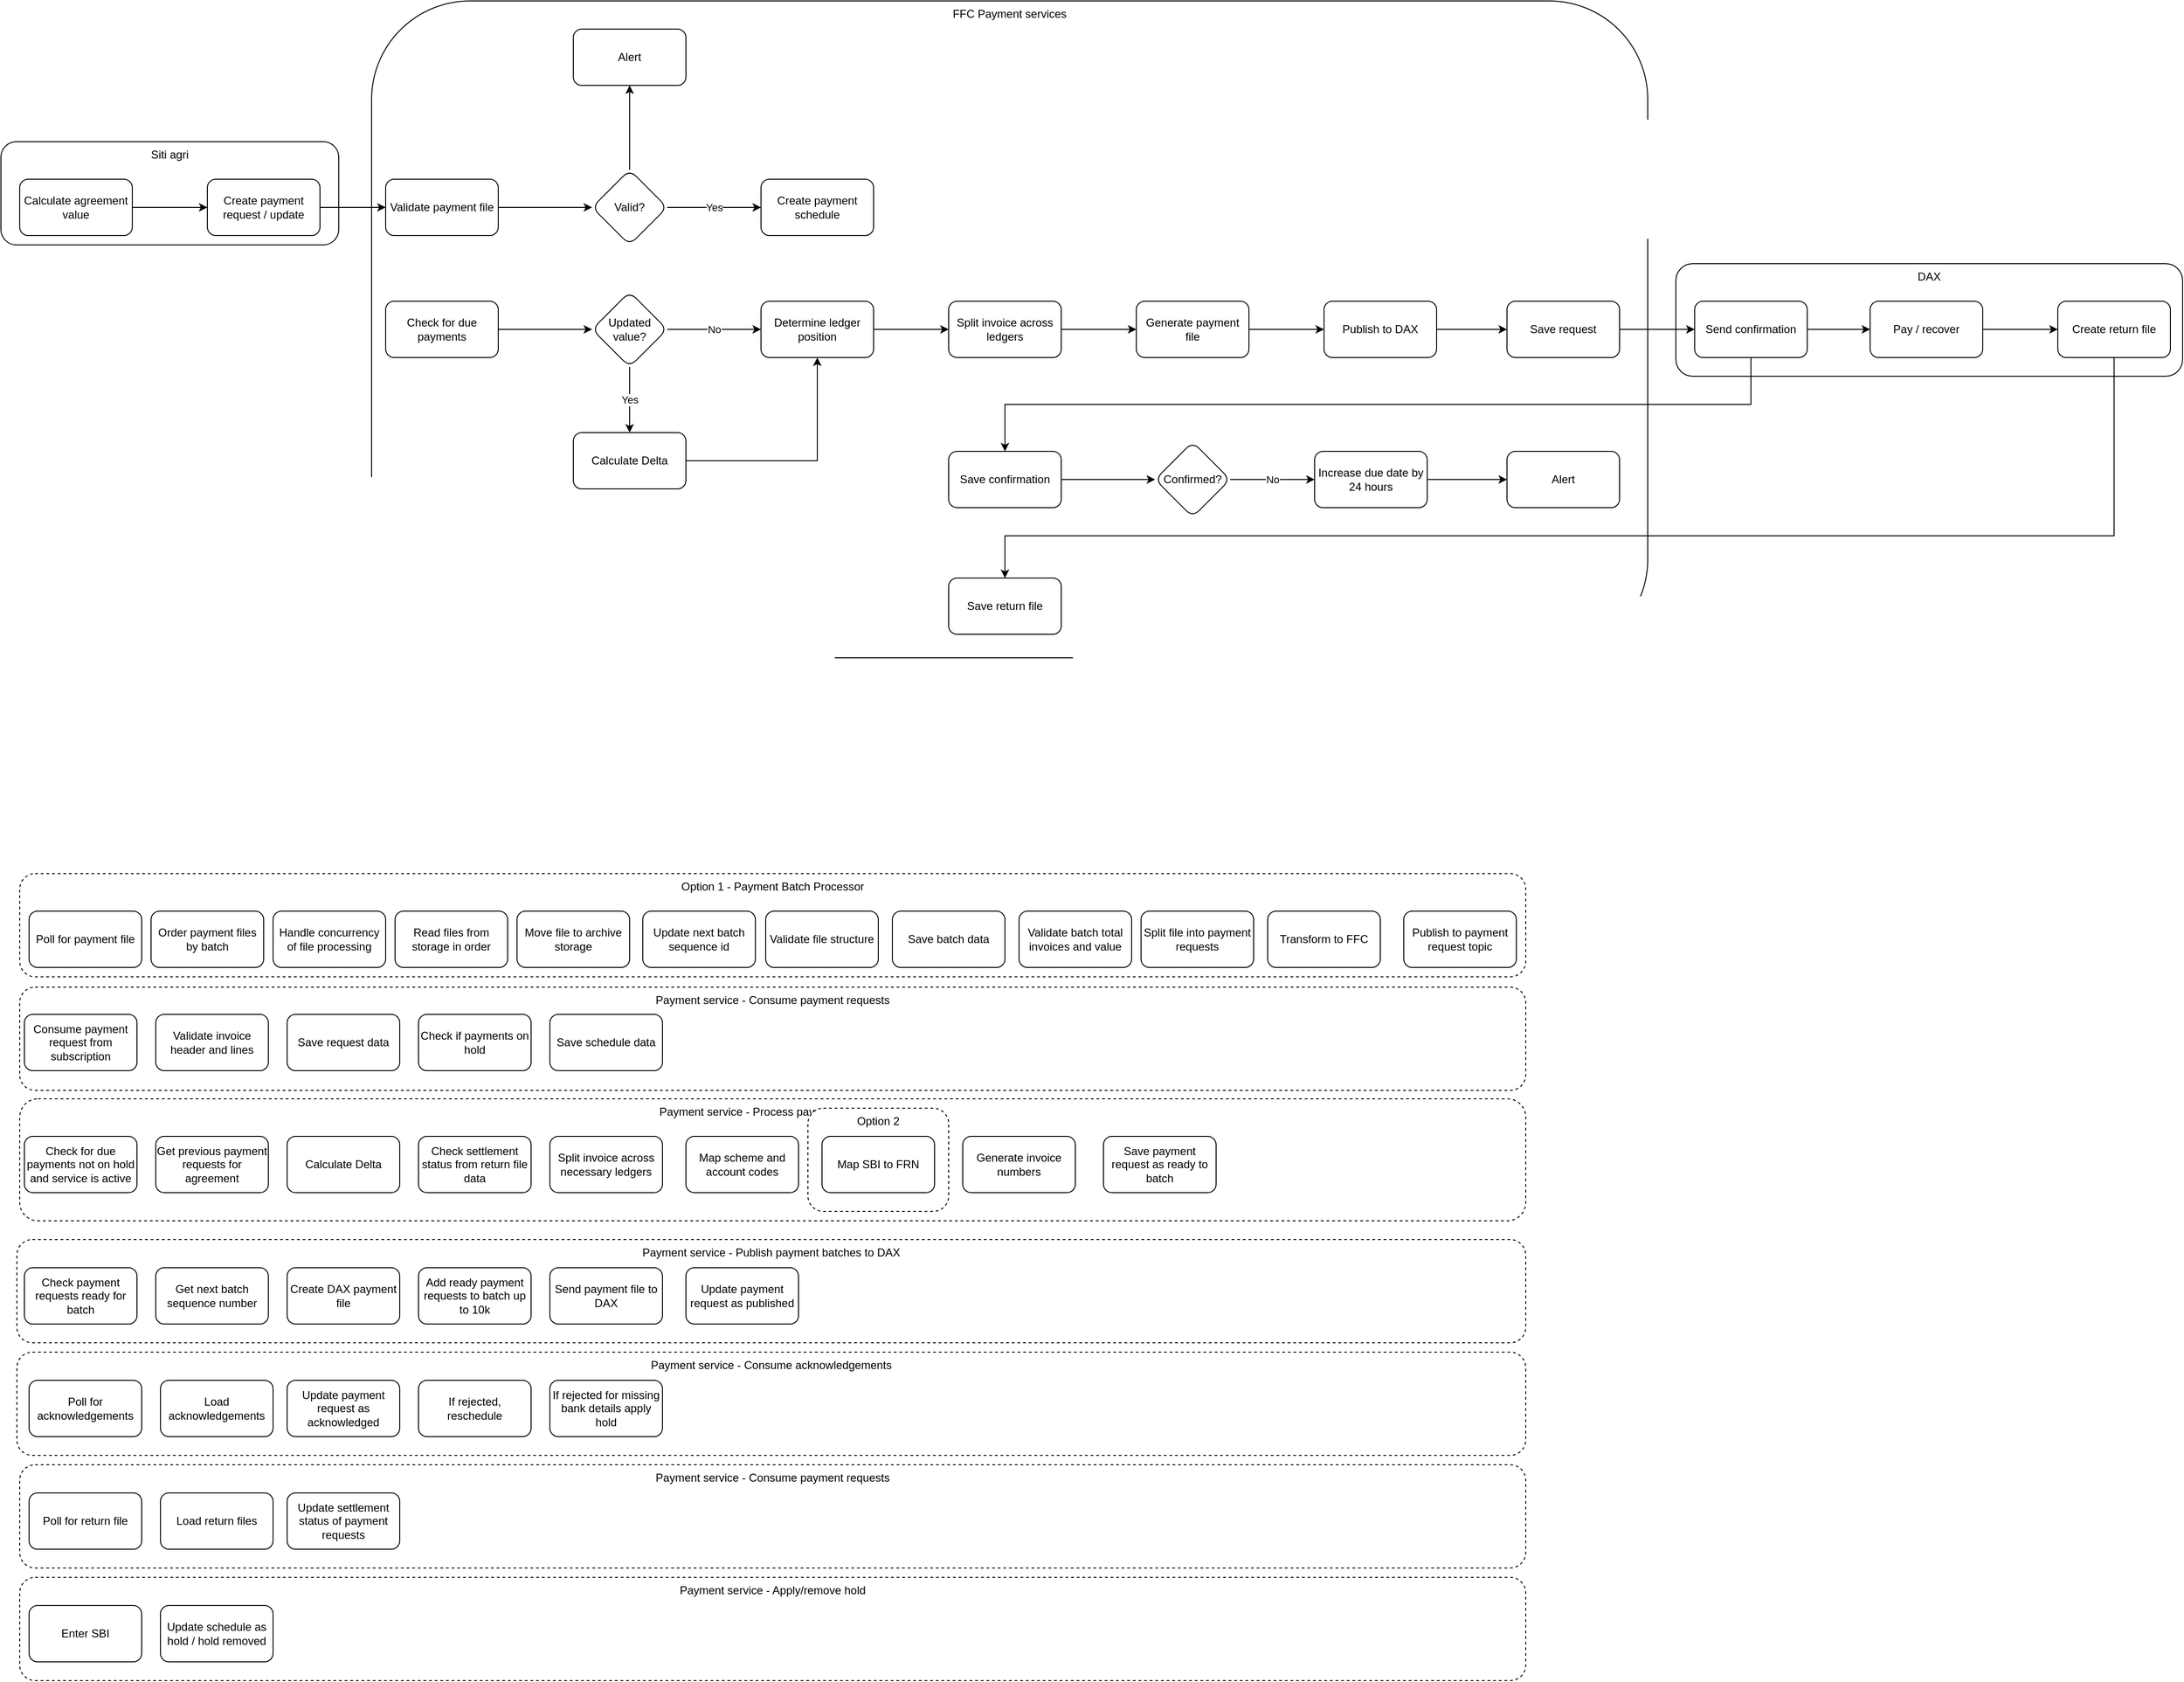 <mxfile version="14.9.2" type="github">
  <diagram id="1XCgTyp1o_9dvypK1vWQ" name="Page-1">
    <mxGraphModel dx="2500" dy="829" grid="1" gridSize="10" guides="1" tooltips="1" connect="1" arrows="1" fold="1" page="1" pageScale="1" pageWidth="827" pageHeight="1169" math="0" shadow="0">
      <root>
        <mxCell id="0" />
        <mxCell id="1" parent="0" />
        <mxCell id="H4XcM_15EuvaElWjRfmu-53" value="Payment service - Consume payment requests" style="rounded=1;whiteSpace=wrap;html=1;dashed=1;verticalAlign=top;" vertex="1" parent="1">
          <mxGeometry x="-365" y="1570" width="1605" height="110" as="geometry" />
        </mxCell>
        <mxCell id="H4XcM_15EuvaElWjRfmu-49" value="Payment service - Consume acknowledgements" style="rounded=1;whiteSpace=wrap;html=1;dashed=1;verticalAlign=top;" vertex="1" parent="1">
          <mxGeometry x="-368" y="1450" width="1608" height="110" as="geometry" />
        </mxCell>
        <mxCell id="H4XcM_15EuvaElWjRfmu-42" value="Payment service - Publish payment batches to DAX" style="rounded=1;whiteSpace=wrap;html=1;dashed=1;verticalAlign=top;" vertex="1" parent="1">
          <mxGeometry x="-368" y="1330" width="1608" height="110" as="geometry" />
        </mxCell>
        <mxCell id="H4XcM_15EuvaElWjRfmu-41" value="Payment service - Process payment requests" style="rounded=1;whiteSpace=wrap;html=1;dashed=1;verticalAlign=top;" vertex="1" parent="1">
          <mxGeometry x="-365" y="1180" width="1605" height="130" as="geometry" />
        </mxCell>
        <mxCell id="H4XcM_15EuvaElWjRfmu-39" value="Payment service - Consume payment requests" style="rounded=1;whiteSpace=wrap;html=1;dashed=1;verticalAlign=top;" vertex="1" parent="1">
          <mxGeometry x="-365" y="1061" width="1605" height="110" as="geometry" />
        </mxCell>
        <mxCell id="H4XcM_15EuvaElWjRfmu-30" value="Option 2" style="rounded=1;whiteSpace=wrap;html=1;dashed=1;verticalAlign=top;" vertex="1" parent="1">
          <mxGeometry x="475" y="1190" width="150" height="110" as="geometry" />
        </mxCell>
        <mxCell id="H4XcM_15EuvaElWjRfmu-18" value="Option 1 - Payment Batch Processor" style="rounded=1;whiteSpace=wrap;html=1;dashed=1;verticalAlign=top;" vertex="1" parent="1">
          <mxGeometry x="-365" y="940" width="1605" height="110" as="geometry" />
        </mxCell>
        <mxCell id="kp0Nub5B4hyBBO8Y0ufR-64" value="FFC Payment services" style="rounded=1;whiteSpace=wrap;html=1;verticalAlign=top;" parent="1" vertex="1">
          <mxGeometry x="10" y="10" width="1360" height="700" as="geometry" />
        </mxCell>
        <mxCell id="kp0Nub5B4hyBBO8Y0ufR-56" value="DAX" style="rounded=1;whiteSpace=wrap;html=1;verticalAlign=top;" parent="1" vertex="1">
          <mxGeometry x="1400" y="290" width="540" height="120" as="geometry" />
        </mxCell>
        <mxCell id="kp0Nub5B4hyBBO8Y0ufR-12" value="Siti agri" style="rounded=1;whiteSpace=wrap;html=1;verticalAlign=top;" parent="1" vertex="1">
          <mxGeometry x="-385" y="160" width="360" height="110" as="geometry" />
        </mxCell>
        <mxCell id="kp0Nub5B4hyBBO8Y0ufR-63" style="edgeStyle=orthogonalEdgeStyle;rounded=0;orthogonalLoop=1;jettySize=auto;html=1;entryX=0;entryY=0.5;entryDx=0;entryDy=0;" parent="1" source="kp0Nub5B4hyBBO8Y0ufR-1" target="kp0Nub5B4hyBBO8Y0ufR-57" edge="1">
          <mxGeometry relative="1" as="geometry" />
        </mxCell>
        <mxCell id="kp0Nub5B4hyBBO8Y0ufR-1" value="Create payment request / update" style="rounded=1;whiteSpace=wrap;html=1;" parent="1" vertex="1">
          <mxGeometry x="-165" y="200" width="120" height="60" as="geometry" />
        </mxCell>
        <mxCell id="kp0Nub5B4hyBBO8Y0ufR-2" value="Create payment schedule" style="rounded=1;whiteSpace=wrap;html=1;" parent="1" vertex="1">
          <mxGeometry x="425" y="200" width="120" height="60" as="geometry" />
        </mxCell>
        <mxCell id="kp0Nub5B4hyBBO8Y0ufR-9" value="" style="edgeStyle=orthogonalEdgeStyle;rounded=0;orthogonalLoop=1;jettySize=auto;html=1;" parent="1" source="kp0Nub5B4hyBBO8Y0ufR-8" target="kp0Nub5B4hyBBO8Y0ufR-1" edge="1">
          <mxGeometry relative="1" as="geometry" />
        </mxCell>
        <mxCell id="kp0Nub5B4hyBBO8Y0ufR-8" value="Calculate agreement value" style="rounded=1;whiteSpace=wrap;html=1;" parent="1" vertex="1">
          <mxGeometry x="-365" y="200" width="120" height="60" as="geometry" />
        </mxCell>
        <mxCell id="kp0Nub5B4hyBBO8Y0ufR-40" style="edgeStyle=orthogonalEdgeStyle;rounded=0;orthogonalLoop=1;jettySize=auto;html=1;entryX=0;entryY=0.5;entryDx=0;entryDy=0;" parent="1" source="kp0Nub5B4hyBBO8Y0ufR-15" target="kp0Nub5B4hyBBO8Y0ufR-16" edge="1">
          <mxGeometry relative="1" as="geometry" />
        </mxCell>
        <mxCell id="kp0Nub5B4hyBBO8Y0ufR-15" value="Split invoice across ledgers" style="rounded=1;whiteSpace=wrap;html=1;verticalAlign=middle;" parent="1" vertex="1">
          <mxGeometry x="625" y="330" width="120" height="60" as="geometry" />
        </mxCell>
        <mxCell id="kp0Nub5B4hyBBO8Y0ufR-19" value="" style="edgeStyle=orthogonalEdgeStyle;rounded=0;orthogonalLoop=1;jettySize=auto;html=1;" parent="1" source="kp0Nub5B4hyBBO8Y0ufR-16" target="kp0Nub5B4hyBBO8Y0ufR-18" edge="1">
          <mxGeometry relative="1" as="geometry" />
        </mxCell>
        <mxCell id="kp0Nub5B4hyBBO8Y0ufR-16" value="Generate payment file" style="rounded=1;whiteSpace=wrap;html=1;verticalAlign=middle;" parent="1" vertex="1">
          <mxGeometry x="825" y="330" width="120" height="60" as="geometry" />
        </mxCell>
        <mxCell id="kp0Nub5B4hyBBO8Y0ufR-66" value="" style="edgeStyle=orthogonalEdgeStyle;rounded=0;orthogonalLoop=1;jettySize=auto;html=1;" parent="1" source="kp0Nub5B4hyBBO8Y0ufR-18" target="kp0Nub5B4hyBBO8Y0ufR-65" edge="1">
          <mxGeometry relative="1" as="geometry" />
        </mxCell>
        <mxCell id="kp0Nub5B4hyBBO8Y0ufR-18" value="Publish to DAX" style="rounded=1;whiteSpace=wrap;html=1;verticalAlign=middle;" parent="1" vertex="1">
          <mxGeometry x="1025" y="330" width="120" height="60" as="geometry" />
        </mxCell>
        <mxCell id="kp0Nub5B4hyBBO8Y0ufR-24" value="" style="edgeStyle=orthogonalEdgeStyle;rounded=0;orthogonalLoop=1;jettySize=auto;html=1;" parent="1" source="kp0Nub5B4hyBBO8Y0ufR-21" target="kp0Nub5B4hyBBO8Y0ufR-23" edge="1">
          <mxGeometry relative="1" as="geometry" />
        </mxCell>
        <mxCell id="kp0Nub5B4hyBBO8Y0ufR-21" value="Pay / recover" style="rounded=1;whiteSpace=wrap;html=1;verticalAlign=middle;" parent="1" vertex="1">
          <mxGeometry x="1607" y="330" width="120" height="60" as="geometry" />
        </mxCell>
        <mxCell id="kp0Nub5B4hyBBO8Y0ufR-43" style="edgeStyle=orthogonalEdgeStyle;rounded=0;orthogonalLoop=1;jettySize=auto;html=1;entryX=0.5;entryY=0;entryDx=0;entryDy=0;exitX=0.5;exitY=1;exitDx=0;exitDy=0;" parent="1" source="kp0Nub5B4hyBBO8Y0ufR-23" target="kp0Nub5B4hyBBO8Y0ufR-36" edge="1">
          <mxGeometry relative="1" as="geometry">
            <Array as="points">
              <mxPoint x="1867" y="580" />
              <mxPoint x="685" y="580" />
            </Array>
          </mxGeometry>
        </mxCell>
        <mxCell id="kp0Nub5B4hyBBO8Y0ufR-23" value="Create return file" style="rounded=1;whiteSpace=wrap;html=1;verticalAlign=middle;" parent="1" vertex="1">
          <mxGeometry x="1807" y="330" width="120" height="60" as="geometry" />
        </mxCell>
        <mxCell id="kp0Nub5B4hyBBO8Y0ufR-27" value="" style="edgeStyle=orthogonalEdgeStyle;rounded=0;orthogonalLoop=1;jettySize=auto;html=1;" parent="1" source="kp0Nub5B4hyBBO8Y0ufR-25" target="kp0Nub5B4hyBBO8Y0ufR-21" edge="1">
          <mxGeometry relative="1" as="geometry" />
        </mxCell>
        <mxCell id="kp0Nub5B4hyBBO8Y0ufR-29" style="edgeStyle=orthogonalEdgeStyle;rounded=0;orthogonalLoop=1;jettySize=auto;html=1;entryX=0.5;entryY=0;entryDx=0;entryDy=0;exitX=0.5;exitY=1;exitDx=0;exitDy=0;" parent="1" source="kp0Nub5B4hyBBO8Y0ufR-25" target="kp0Nub5B4hyBBO8Y0ufR-28" edge="1">
          <mxGeometry relative="1" as="geometry" />
        </mxCell>
        <mxCell id="kp0Nub5B4hyBBO8Y0ufR-25" value="Send confirmation" style="rounded=1;whiteSpace=wrap;html=1;verticalAlign=middle;" parent="1" vertex="1">
          <mxGeometry x="1420" y="330" width="120" height="60" as="geometry" />
        </mxCell>
        <mxCell id="kp0Nub5B4hyBBO8Y0ufR-31" value="" style="edgeStyle=orthogonalEdgeStyle;rounded=0;orthogonalLoop=1;jettySize=auto;html=1;entryX=0;entryY=0.5;entryDx=0;entryDy=0;" parent="1" source="kp0Nub5B4hyBBO8Y0ufR-28" target="kp0Nub5B4hyBBO8Y0ufR-30" edge="1">
          <mxGeometry relative="1" as="geometry" />
        </mxCell>
        <mxCell id="kp0Nub5B4hyBBO8Y0ufR-28" value="Save confirmation" style="rounded=1;whiteSpace=wrap;html=1;verticalAlign=middle;" parent="1" vertex="1">
          <mxGeometry x="625" y="490" width="120" height="60" as="geometry" />
        </mxCell>
        <mxCell id="kp0Nub5B4hyBBO8Y0ufR-34" value="No" style="edgeStyle=orthogonalEdgeStyle;rounded=0;orthogonalLoop=1;jettySize=auto;html=1;" parent="1" source="kp0Nub5B4hyBBO8Y0ufR-30" target="kp0Nub5B4hyBBO8Y0ufR-33" edge="1">
          <mxGeometry relative="1" as="geometry" />
        </mxCell>
        <mxCell id="kp0Nub5B4hyBBO8Y0ufR-30" value="Confirmed?" style="rhombus;whiteSpace=wrap;html=1;rounded=1;" parent="1" vertex="1">
          <mxGeometry x="845" y="480" width="80" height="80" as="geometry" />
        </mxCell>
        <mxCell id="kp0Nub5B4hyBBO8Y0ufR-55" value="" style="edgeStyle=orthogonalEdgeStyle;rounded=0;orthogonalLoop=1;jettySize=auto;html=1;" parent="1" source="kp0Nub5B4hyBBO8Y0ufR-33" target="kp0Nub5B4hyBBO8Y0ufR-54" edge="1">
          <mxGeometry relative="1" as="geometry" />
        </mxCell>
        <mxCell id="kp0Nub5B4hyBBO8Y0ufR-33" value="Increase due date by 24 hours" style="whiteSpace=wrap;html=1;rounded=1;" parent="1" vertex="1">
          <mxGeometry x="1015" y="490" width="120" height="60" as="geometry" />
        </mxCell>
        <mxCell id="kp0Nub5B4hyBBO8Y0ufR-36" value="Save return file" style="rounded=1;whiteSpace=wrap;html=1;verticalAlign=middle;" parent="1" vertex="1">
          <mxGeometry x="625" y="625" width="120" height="60" as="geometry" />
        </mxCell>
        <mxCell id="kp0Nub5B4hyBBO8Y0ufR-41" style="edgeStyle=orthogonalEdgeStyle;rounded=0;orthogonalLoop=1;jettySize=auto;html=1;entryX=0;entryY=0.5;entryDx=0;entryDy=0;" parent="1" source="kp0Nub5B4hyBBO8Y0ufR-37" target="kp0Nub5B4hyBBO8Y0ufR-15" edge="1">
          <mxGeometry relative="1" as="geometry" />
        </mxCell>
        <mxCell id="kp0Nub5B4hyBBO8Y0ufR-37" value="Determine ledger position" style="rounded=1;whiteSpace=wrap;html=1;verticalAlign=middle;" parent="1" vertex="1">
          <mxGeometry x="425" y="330" width="120" height="60" as="geometry" />
        </mxCell>
        <mxCell id="kp0Nub5B4hyBBO8Y0ufR-53" style="edgeStyle=orthogonalEdgeStyle;rounded=0;orthogonalLoop=1;jettySize=auto;html=1;entryX=0;entryY=0.5;entryDx=0;entryDy=0;" parent="1" source="kp0Nub5B4hyBBO8Y0ufR-39" target="kp0Nub5B4hyBBO8Y0ufR-48" edge="1">
          <mxGeometry relative="1" as="geometry" />
        </mxCell>
        <mxCell id="kp0Nub5B4hyBBO8Y0ufR-39" value="Check for due payments" style="rounded=1;whiteSpace=wrap;html=1;verticalAlign=middle;" parent="1" vertex="1">
          <mxGeometry x="25" y="330" width="120" height="60" as="geometry" />
        </mxCell>
        <mxCell id="kp0Nub5B4hyBBO8Y0ufR-52" style="edgeStyle=orthogonalEdgeStyle;rounded=0;orthogonalLoop=1;jettySize=auto;html=1;entryX=0.5;entryY=1;entryDx=0;entryDy=0;" parent="1" source="kp0Nub5B4hyBBO8Y0ufR-44" target="kp0Nub5B4hyBBO8Y0ufR-37" edge="1">
          <mxGeometry relative="1" as="geometry" />
        </mxCell>
        <mxCell id="kp0Nub5B4hyBBO8Y0ufR-44" value="Calculate Delta" style="rounded=1;whiteSpace=wrap;html=1;verticalAlign=middle;" parent="1" vertex="1">
          <mxGeometry x="225" y="470" width="120" height="60" as="geometry" />
        </mxCell>
        <mxCell id="kp0Nub5B4hyBBO8Y0ufR-50" value="No" style="edgeStyle=orthogonalEdgeStyle;rounded=0;orthogonalLoop=1;jettySize=auto;html=1;" parent="1" source="kp0Nub5B4hyBBO8Y0ufR-48" target="kp0Nub5B4hyBBO8Y0ufR-37" edge="1">
          <mxGeometry relative="1" as="geometry" />
        </mxCell>
        <mxCell id="kp0Nub5B4hyBBO8Y0ufR-51" value="Yes" style="edgeStyle=orthogonalEdgeStyle;rounded=0;orthogonalLoop=1;jettySize=auto;html=1;" parent="1" source="kp0Nub5B4hyBBO8Y0ufR-48" target="kp0Nub5B4hyBBO8Y0ufR-44" edge="1">
          <mxGeometry relative="1" as="geometry" />
        </mxCell>
        <mxCell id="kp0Nub5B4hyBBO8Y0ufR-48" value="Updated value?" style="rhombus;whiteSpace=wrap;html=1;rounded=1;" parent="1" vertex="1">
          <mxGeometry x="245" y="320" width="80" height="80" as="geometry" />
        </mxCell>
        <mxCell id="kp0Nub5B4hyBBO8Y0ufR-54" value="Alert" style="whiteSpace=wrap;html=1;rounded=1;" parent="1" vertex="1">
          <mxGeometry x="1220" y="490" width="120" height="60" as="geometry" />
        </mxCell>
        <mxCell id="kp0Nub5B4hyBBO8Y0ufR-59" value="" style="edgeStyle=orthogonalEdgeStyle;rounded=0;orthogonalLoop=1;jettySize=auto;html=1;" parent="1" source="kp0Nub5B4hyBBO8Y0ufR-57" target="kp0Nub5B4hyBBO8Y0ufR-58" edge="1">
          <mxGeometry relative="1" as="geometry" />
        </mxCell>
        <mxCell id="kp0Nub5B4hyBBO8Y0ufR-57" value="Validate payment file" style="rounded=1;whiteSpace=wrap;html=1;" parent="1" vertex="1">
          <mxGeometry x="25" y="200" width="120" height="60" as="geometry" />
        </mxCell>
        <mxCell id="kp0Nub5B4hyBBO8Y0ufR-60" value="Yes" style="edgeStyle=orthogonalEdgeStyle;rounded=0;orthogonalLoop=1;jettySize=auto;html=1;" parent="1" source="kp0Nub5B4hyBBO8Y0ufR-58" target="kp0Nub5B4hyBBO8Y0ufR-2" edge="1">
          <mxGeometry relative="1" as="geometry" />
        </mxCell>
        <mxCell id="kp0Nub5B4hyBBO8Y0ufR-62" value="" style="edgeStyle=orthogonalEdgeStyle;rounded=0;orthogonalLoop=1;jettySize=auto;html=1;" parent="1" source="kp0Nub5B4hyBBO8Y0ufR-58" target="kp0Nub5B4hyBBO8Y0ufR-61" edge="1">
          <mxGeometry relative="1" as="geometry" />
        </mxCell>
        <mxCell id="kp0Nub5B4hyBBO8Y0ufR-58" value="Valid?" style="rhombus;whiteSpace=wrap;html=1;rounded=1;" parent="1" vertex="1">
          <mxGeometry x="245" y="190" width="80" height="80" as="geometry" />
        </mxCell>
        <mxCell id="kp0Nub5B4hyBBO8Y0ufR-61" value="Alert" style="whiteSpace=wrap;html=1;rounded=1;" parent="1" vertex="1">
          <mxGeometry x="225" y="40" width="120" height="60" as="geometry" />
        </mxCell>
        <mxCell id="kp0Nub5B4hyBBO8Y0ufR-67" value="" style="edgeStyle=orthogonalEdgeStyle;rounded=0;orthogonalLoop=1;jettySize=auto;html=1;" parent="1" source="kp0Nub5B4hyBBO8Y0ufR-65" target="kp0Nub5B4hyBBO8Y0ufR-25" edge="1">
          <mxGeometry relative="1" as="geometry" />
        </mxCell>
        <mxCell id="kp0Nub5B4hyBBO8Y0ufR-65" value="Save request" style="rounded=1;whiteSpace=wrap;html=1;verticalAlign=middle;" parent="1" vertex="1">
          <mxGeometry x="1220" y="330" width="120" height="60" as="geometry" />
        </mxCell>
        <mxCell id="H4XcM_15EuvaElWjRfmu-1" value="Poll for payment file" style="rounded=1;whiteSpace=wrap;html=1;" vertex="1" parent="1">
          <mxGeometry x="-355" y="980" width="120" height="60" as="geometry" />
        </mxCell>
        <mxCell id="H4XcM_15EuvaElWjRfmu-2" value="Read files from storage in order" style="rounded=1;whiteSpace=wrap;html=1;" vertex="1" parent="1">
          <mxGeometry x="35" y="980" width="120" height="60" as="geometry" />
        </mxCell>
        <mxCell id="H4XcM_15EuvaElWjRfmu-4" value="Move file to archive storage" style="rounded=1;whiteSpace=wrap;html=1;" vertex="1" parent="1">
          <mxGeometry x="165" y="980" width="120" height="60" as="geometry" />
        </mxCell>
        <mxCell id="H4XcM_15EuvaElWjRfmu-6" value="Validate file structure" style="rounded=1;whiteSpace=wrap;html=1;" vertex="1" parent="1">
          <mxGeometry x="430" y="980" width="120" height="60" as="geometry" />
        </mxCell>
        <mxCell id="H4XcM_15EuvaElWjRfmu-8" value="Order payment files by batch" style="rounded=1;whiteSpace=wrap;html=1;" vertex="1" parent="1">
          <mxGeometry x="-225" y="980" width="120" height="60" as="geometry" />
        </mxCell>
        <mxCell id="H4XcM_15EuvaElWjRfmu-9" value="Handle concurrency of file processing" style="rounded=1;whiteSpace=wrap;html=1;" vertex="1" parent="1">
          <mxGeometry x="-95" y="980" width="120" height="60" as="geometry" />
        </mxCell>
        <mxCell id="H4XcM_15EuvaElWjRfmu-10" value="Validate batch total invoices and value&lt;span style=&quot;color: rgba(0 , 0 , 0 , 0) ; font-family: monospace ; font-size: 0px&quot;&gt;%3CmxGraphModel%3E%3Croot%3E%3CmxCell%20id%3D%220%22%2F%3E%3CmxCell%20id%3D%221%22%20parent%3D%220%22%2F%3E%3CmxCell%20id%3D%222%22%20value%3D%22Read%20file%20from%20storage%22%20style%3D%22rounded%3D1%3BwhiteSpace%3Dwrap%3Bhtml%3D1%3B%22%20vertex%3D%221%22%20parent%3D%221%22%3E%3CmxGeometry%20x%3D%22-100%22%20y%3D%22840%22%20width%3D%22120%22%20height%3D%2260%22%20as%3D%22geometry%22%2F%3E%3C%2FmxCell%3E%3C%2Froot%3E%3C%2FmxGraphModel%3E&lt;/span&gt;" style="rounded=1;whiteSpace=wrap;html=1;" vertex="1" parent="1">
          <mxGeometry x="700" y="980" width="120" height="60" as="geometry" />
        </mxCell>
        <mxCell id="H4XcM_15EuvaElWjRfmu-12" value="Split file into payment requests" style="rounded=1;whiteSpace=wrap;html=1;" vertex="1" parent="1">
          <mxGeometry x="830" y="980" width="120" height="60" as="geometry" />
        </mxCell>
        <mxCell id="H4XcM_15EuvaElWjRfmu-13" value="Update next batch sequence id" style="rounded=1;whiteSpace=wrap;html=1;" vertex="1" parent="1">
          <mxGeometry x="299" y="980" width="120" height="60" as="geometry" />
        </mxCell>
        <mxCell id="H4XcM_15EuvaElWjRfmu-14" value="Validate invoice header and lines" style="rounded=1;whiteSpace=wrap;html=1;" vertex="1" parent="1">
          <mxGeometry x="-220" y="1090" width="120" height="60" as="geometry" />
        </mxCell>
        <mxCell id="H4XcM_15EuvaElWjRfmu-15" value="Save batch data" style="rounded=1;whiteSpace=wrap;html=1;" vertex="1" parent="1">
          <mxGeometry x="565" y="980" width="120" height="60" as="geometry" />
        </mxCell>
        <mxCell id="H4XcM_15EuvaElWjRfmu-16" value="Save request data" style="rounded=1;whiteSpace=wrap;html=1;" vertex="1" parent="1">
          <mxGeometry x="-80" y="1090" width="120" height="60" as="geometry" />
        </mxCell>
        <mxCell id="H4XcM_15EuvaElWjRfmu-17" value="Consume payment request from subscription" style="rounded=1;whiteSpace=wrap;html=1;" vertex="1" parent="1">
          <mxGeometry x="-360" y="1090" width="120" height="60" as="geometry" />
        </mxCell>
        <mxCell id="H4XcM_15EuvaElWjRfmu-21" value="Check if payments on hold" style="rounded=1;whiteSpace=wrap;html=1;" vertex="1" parent="1">
          <mxGeometry x="60" y="1090" width="120" height="60" as="geometry" />
        </mxCell>
        <mxCell id="H4XcM_15EuvaElWjRfmu-23" value="Check for due payments not on hold and service is active" style="rounded=1;whiteSpace=wrap;html=1;" vertex="1" parent="1">
          <mxGeometry x="-360" y="1220" width="120" height="60" as="geometry" />
        </mxCell>
        <mxCell id="H4XcM_15EuvaElWjRfmu-24" value="Save schedule data&lt;br&gt;" style="rounded=1;whiteSpace=wrap;html=1;" vertex="1" parent="1">
          <mxGeometry x="200" y="1090" width="120" height="60" as="geometry" />
        </mxCell>
        <mxCell id="H4XcM_15EuvaElWjRfmu-25" value="Get previous payment requests for agreement" style="rounded=1;whiteSpace=wrap;html=1;" vertex="1" parent="1">
          <mxGeometry x="-220" y="1220" width="120" height="60" as="geometry" />
        </mxCell>
        <mxCell id="H4XcM_15EuvaElWjRfmu-26" value="Calculate Delta" style="rounded=1;whiteSpace=wrap;html=1;" vertex="1" parent="1">
          <mxGeometry x="-80" y="1220" width="120" height="60" as="geometry" />
        </mxCell>
        <mxCell id="H4XcM_15EuvaElWjRfmu-27" value="Check settlement status from return file data" style="rounded=1;whiteSpace=wrap;html=1;" vertex="1" parent="1">
          <mxGeometry x="60" y="1220" width="120" height="60" as="geometry" />
        </mxCell>
        <mxCell id="H4XcM_15EuvaElWjRfmu-28" value="Split invoice across necessary ledgers" style="rounded=1;whiteSpace=wrap;html=1;" vertex="1" parent="1">
          <mxGeometry x="200" y="1220" width="120" height="60" as="geometry" />
        </mxCell>
        <mxCell id="H4XcM_15EuvaElWjRfmu-29" value="Map SBI to FRN" style="rounded=1;whiteSpace=wrap;html=1;" vertex="1" parent="1">
          <mxGeometry x="490" y="1220" width="120" height="60" as="geometry" />
        </mxCell>
        <mxCell id="H4XcM_15EuvaElWjRfmu-31" value="Map scheme and account codes" style="rounded=1;whiteSpace=wrap;html=1;" vertex="1" parent="1">
          <mxGeometry x="345" y="1220" width="120" height="60" as="geometry" />
        </mxCell>
        <mxCell id="H4XcM_15EuvaElWjRfmu-32" value="Generate invoice numbers" style="rounded=1;whiteSpace=wrap;html=1;" vertex="1" parent="1">
          <mxGeometry x="640" y="1220" width="120" height="60" as="geometry" />
        </mxCell>
        <mxCell id="H4XcM_15EuvaElWjRfmu-33" value="Save payment request as ready to batch" style="rounded=1;whiteSpace=wrap;html=1;" vertex="1" parent="1">
          <mxGeometry x="790" y="1220" width="120" height="60" as="geometry" />
        </mxCell>
        <mxCell id="H4XcM_15EuvaElWjRfmu-34" value="Check payment requests ready for batch" style="rounded=1;whiteSpace=wrap;html=1;" vertex="1" parent="1">
          <mxGeometry x="-360" y="1360" width="120" height="60" as="geometry" />
        </mxCell>
        <mxCell id="H4XcM_15EuvaElWjRfmu-35" value="Get next batch sequence number" style="rounded=1;whiteSpace=wrap;html=1;" vertex="1" parent="1">
          <mxGeometry x="-220" y="1360" width="120" height="60" as="geometry" />
        </mxCell>
        <mxCell id="H4XcM_15EuvaElWjRfmu-36" value="Create DAX payment file" style="rounded=1;whiteSpace=wrap;html=1;" vertex="1" parent="1">
          <mxGeometry x="-80" y="1360" width="120" height="60" as="geometry" />
        </mxCell>
        <mxCell id="H4XcM_15EuvaElWjRfmu-37" value="Add ready payment requests to batch up to 10k" style="rounded=1;whiteSpace=wrap;html=1;" vertex="1" parent="1">
          <mxGeometry x="60" y="1360" width="120" height="60" as="geometry" />
        </mxCell>
        <mxCell id="H4XcM_15EuvaElWjRfmu-38" value="Send payment file to DAX" style="rounded=1;whiteSpace=wrap;html=1;" vertex="1" parent="1">
          <mxGeometry x="200" y="1360" width="120" height="60" as="geometry" />
        </mxCell>
        <mxCell id="H4XcM_15EuvaElWjRfmu-43" value="Poll for acknowledgements" style="rounded=1;whiteSpace=wrap;html=1;" vertex="1" parent="1">
          <mxGeometry x="-355" y="1480" width="120" height="60" as="geometry" />
        </mxCell>
        <mxCell id="H4XcM_15EuvaElWjRfmu-44" value="Poll for return file" style="rounded=1;whiteSpace=wrap;html=1;" vertex="1" parent="1">
          <mxGeometry x="-355" y="1600" width="120" height="60" as="geometry" />
        </mxCell>
        <mxCell id="H4XcM_15EuvaElWjRfmu-45" value="Update payment request as acknowledged" style="rounded=1;whiteSpace=wrap;html=1;" vertex="1" parent="1">
          <mxGeometry x="-80" y="1480" width="120" height="60" as="geometry" />
        </mxCell>
        <mxCell id="H4XcM_15EuvaElWjRfmu-46" value="Update payment request as published" style="rounded=1;whiteSpace=wrap;html=1;" vertex="1" parent="1">
          <mxGeometry x="345" y="1360" width="120" height="60" as="geometry" />
        </mxCell>
        <mxCell id="H4XcM_15EuvaElWjRfmu-47" value="If rejected, reschedule" style="rounded=1;whiteSpace=wrap;html=1;" vertex="1" parent="1">
          <mxGeometry x="60" y="1480" width="120" height="60" as="geometry" />
        </mxCell>
        <mxCell id="H4XcM_15EuvaElWjRfmu-48" value="If rejected for missing bank details apply hold" style="rounded=1;whiteSpace=wrap;html=1;" vertex="1" parent="1">
          <mxGeometry x="200" y="1480" width="120" height="60" as="geometry" />
        </mxCell>
        <mxCell id="H4XcM_15EuvaElWjRfmu-50" value="Load return files" style="rounded=1;whiteSpace=wrap;html=1;" vertex="1" parent="1">
          <mxGeometry x="-215" y="1600" width="120" height="60" as="geometry" />
        </mxCell>
        <mxCell id="H4XcM_15EuvaElWjRfmu-51" value="Load acknowledgements" style="rounded=1;whiteSpace=wrap;html=1;" vertex="1" parent="1">
          <mxGeometry x="-215" y="1480" width="120" height="60" as="geometry" />
        </mxCell>
        <mxCell id="H4XcM_15EuvaElWjRfmu-52" value="Update settlement status of payment requests" style="rounded=1;whiteSpace=wrap;html=1;" vertex="1" parent="1">
          <mxGeometry x="-80" y="1600" width="120" height="60" as="geometry" />
        </mxCell>
        <mxCell id="H4XcM_15EuvaElWjRfmu-54" value="Payment service - Apply/remove hold" style="rounded=1;whiteSpace=wrap;html=1;dashed=1;verticalAlign=top;" vertex="1" parent="1">
          <mxGeometry x="-365" y="1690" width="1605" height="110" as="geometry" />
        </mxCell>
        <mxCell id="H4XcM_15EuvaElWjRfmu-55" value="Enter SBI" style="rounded=1;whiteSpace=wrap;html=1;" vertex="1" parent="1">
          <mxGeometry x="-355" y="1720" width="120" height="60" as="geometry" />
        </mxCell>
        <mxCell id="H4XcM_15EuvaElWjRfmu-56" value="Update schedule as hold / hold removed" style="rounded=1;whiteSpace=wrap;html=1;" vertex="1" parent="1">
          <mxGeometry x="-215" y="1720" width="120" height="60" as="geometry" />
        </mxCell>
        <mxCell id="H4XcM_15EuvaElWjRfmu-58" value="Transform to FFC" style="rounded=1;whiteSpace=wrap;html=1;" vertex="1" parent="1">
          <mxGeometry x="965" y="980" width="120" height="60" as="geometry" />
        </mxCell>
        <mxCell id="H4XcM_15EuvaElWjRfmu-59" value="Publish to payment request topic" style="rounded=1;whiteSpace=wrap;html=1;" vertex="1" parent="1">
          <mxGeometry x="1110" y="980" width="120" height="60" as="geometry" />
        </mxCell>
      </root>
    </mxGraphModel>
  </diagram>
</mxfile>

